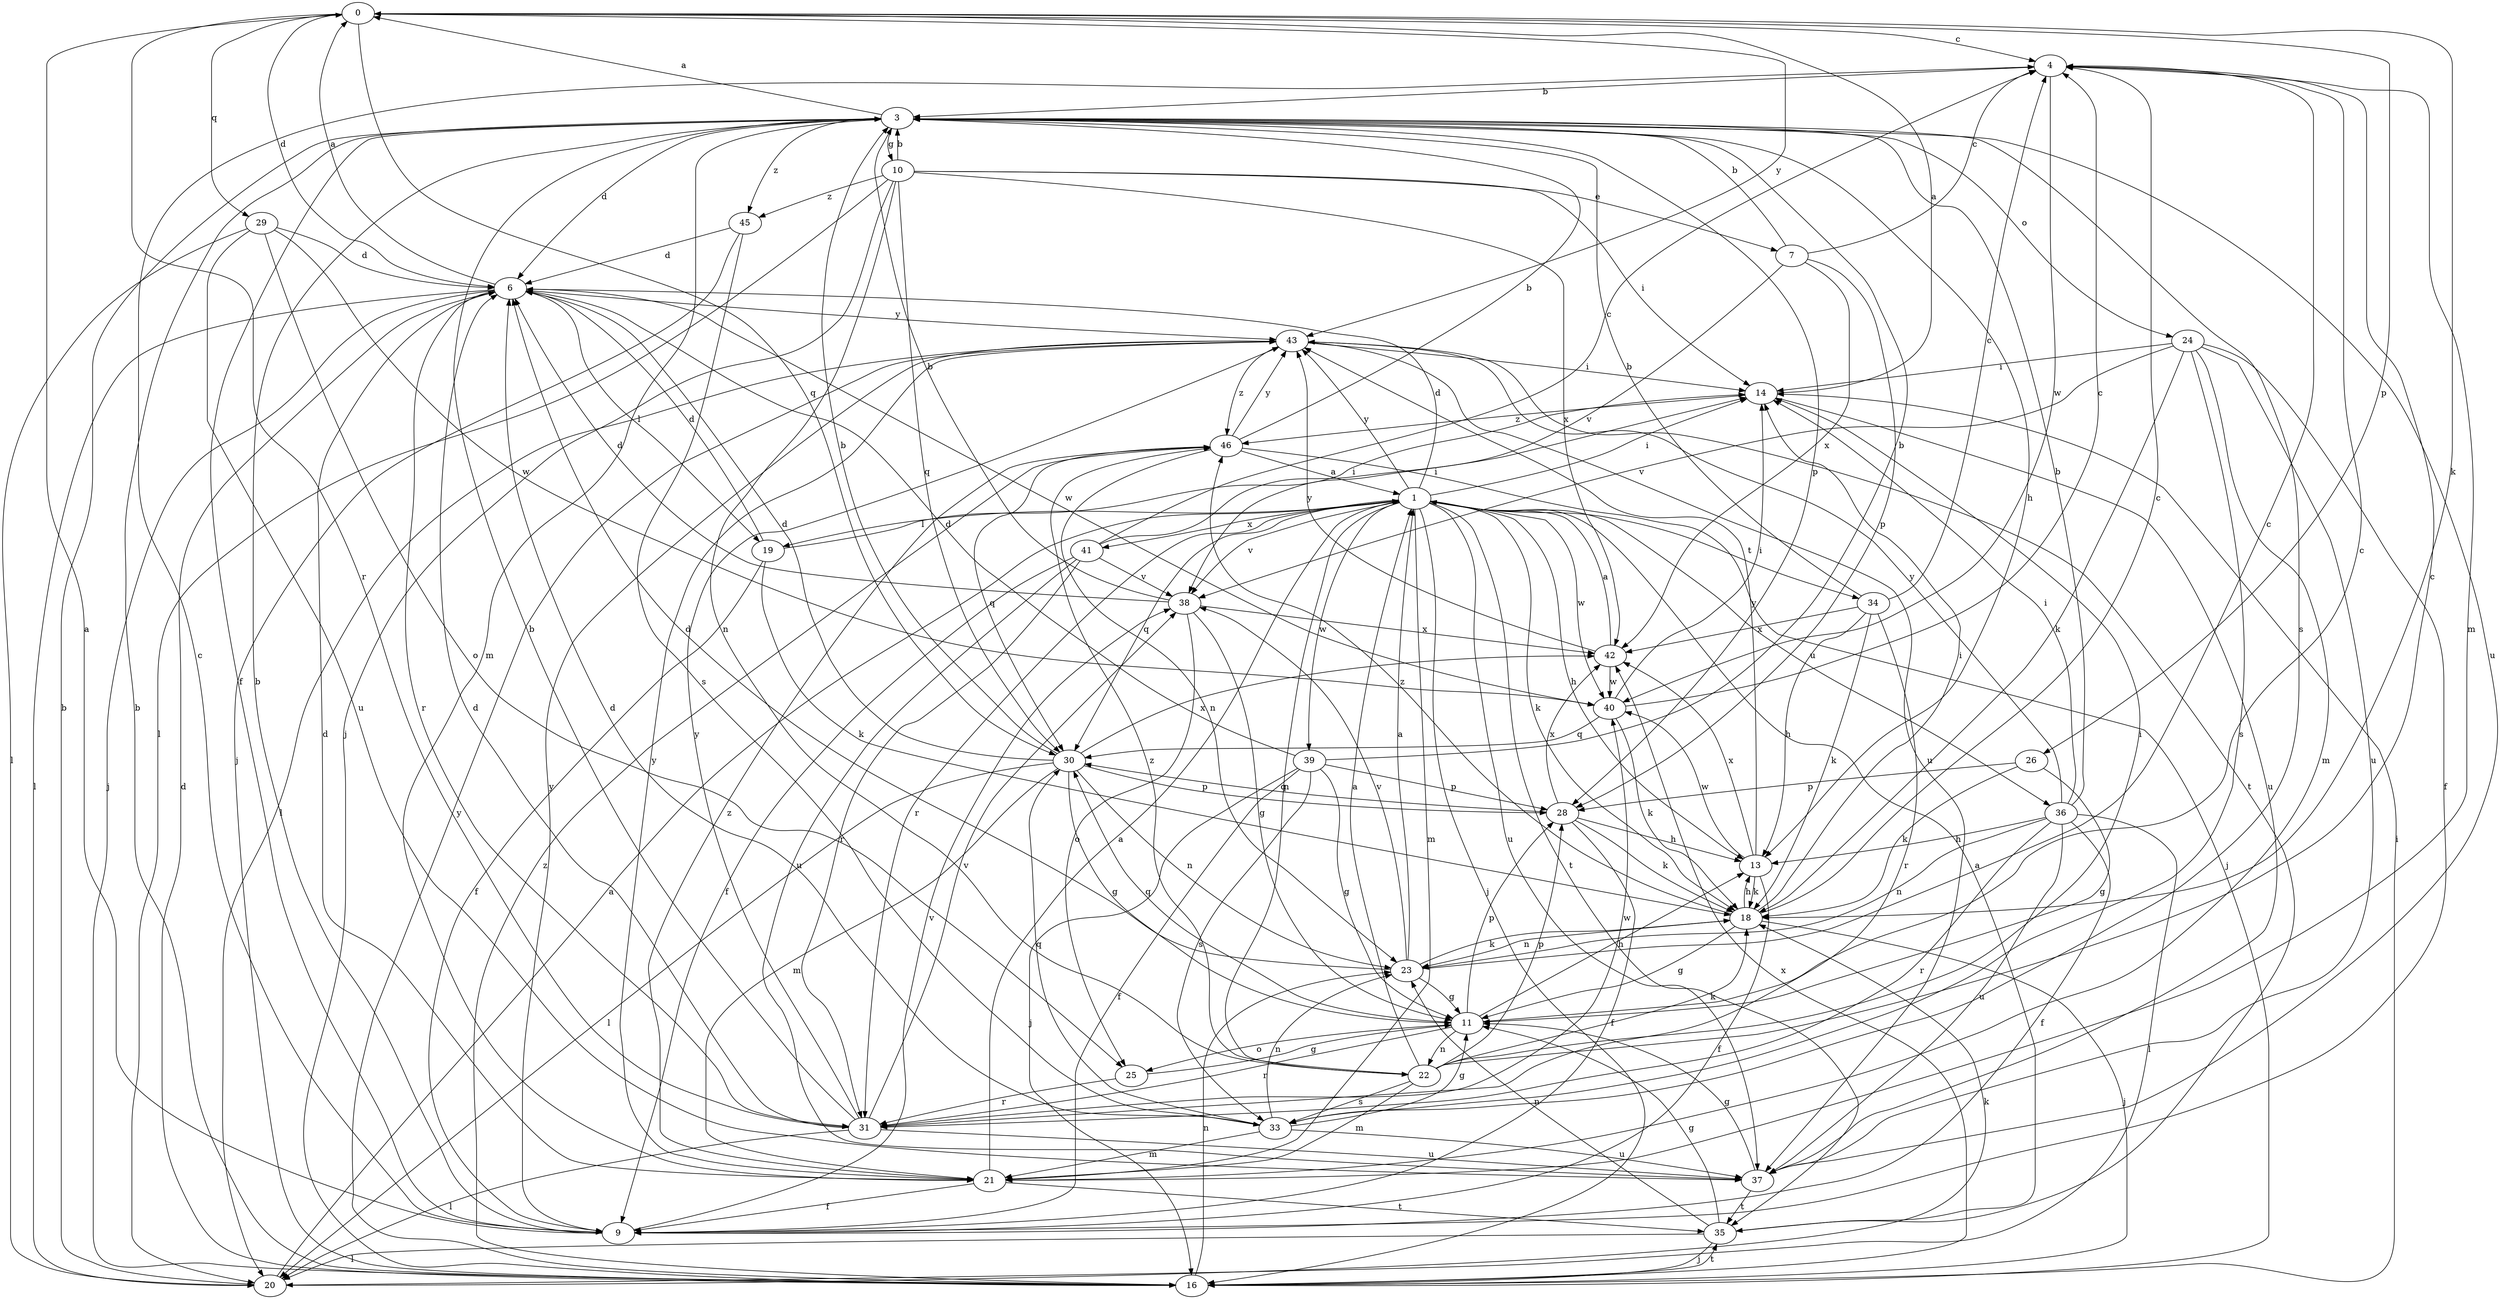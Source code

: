 strict digraph  {
0;
1;
3;
4;
6;
7;
9;
10;
11;
13;
14;
16;
18;
19;
20;
21;
22;
23;
24;
25;
26;
28;
29;
30;
31;
33;
34;
35;
36;
37;
38;
39;
40;
41;
42;
43;
45;
46;
0 -> 4  [label=c];
0 -> 6  [label=d];
0 -> 18  [label=k];
0 -> 26  [label=p];
0 -> 29  [label=q];
0 -> 30  [label=q];
0 -> 31  [label=r];
0 -> 43  [label=y];
1 -> 6  [label=d];
1 -> 13  [label=h];
1 -> 14  [label=i];
1 -> 16  [label=j];
1 -> 18  [label=k];
1 -> 19  [label=l];
1 -> 21  [label=m];
1 -> 22  [label=n];
1 -> 30  [label=q];
1 -> 31  [label=r];
1 -> 34  [label=t];
1 -> 35  [label=t];
1 -> 36  [label=u];
1 -> 37  [label=u];
1 -> 38  [label=v];
1 -> 39  [label=w];
1 -> 40  [label=w];
1 -> 41  [label=x];
1 -> 43  [label=y];
3 -> 0  [label=a];
3 -> 6  [label=d];
3 -> 9  [label=f];
3 -> 10  [label=g];
3 -> 13  [label=h];
3 -> 21  [label=m];
3 -> 24  [label=o];
3 -> 28  [label=p];
3 -> 33  [label=s];
3 -> 37  [label=u];
3 -> 45  [label=z];
4 -> 3  [label=b];
4 -> 21  [label=m];
4 -> 40  [label=w];
6 -> 0  [label=a];
6 -> 16  [label=j];
6 -> 19  [label=l];
6 -> 20  [label=l];
6 -> 31  [label=r];
6 -> 40  [label=w];
6 -> 43  [label=y];
7 -> 3  [label=b];
7 -> 4  [label=c];
7 -> 28  [label=p];
7 -> 38  [label=v];
7 -> 42  [label=x];
9 -> 0  [label=a];
9 -> 3  [label=b];
9 -> 4  [label=c];
9 -> 38  [label=v];
9 -> 43  [label=y];
10 -> 3  [label=b];
10 -> 7  [label=e];
10 -> 14  [label=i];
10 -> 16  [label=j];
10 -> 20  [label=l];
10 -> 22  [label=n];
10 -> 30  [label=q];
10 -> 42  [label=x];
10 -> 45  [label=z];
11 -> 4  [label=c];
11 -> 13  [label=h];
11 -> 22  [label=n];
11 -> 25  [label=o];
11 -> 28  [label=p];
11 -> 30  [label=q];
11 -> 31  [label=r];
13 -> 9  [label=f];
13 -> 18  [label=k];
13 -> 40  [label=w];
13 -> 42  [label=x];
13 -> 43  [label=y];
14 -> 0  [label=a];
14 -> 37  [label=u];
14 -> 46  [label=z];
16 -> 3  [label=b];
16 -> 6  [label=d];
16 -> 14  [label=i];
16 -> 23  [label=n];
16 -> 35  [label=t];
16 -> 42  [label=x];
16 -> 43  [label=y];
16 -> 46  [label=z];
18 -> 4  [label=c];
18 -> 11  [label=g];
18 -> 13  [label=h];
18 -> 14  [label=i];
18 -> 16  [label=j];
18 -> 23  [label=n];
18 -> 46  [label=z];
19 -> 6  [label=d];
19 -> 9  [label=f];
19 -> 14  [label=i];
19 -> 18  [label=k];
20 -> 1  [label=a];
20 -> 3  [label=b];
20 -> 18  [label=k];
21 -> 1  [label=a];
21 -> 6  [label=d];
21 -> 9  [label=f];
21 -> 35  [label=t];
21 -> 43  [label=y];
21 -> 46  [label=z];
22 -> 1  [label=a];
22 -> 4  [label=c];
22 -> 14  [label=i];
22 -> 18  [label=k];
22 -> 21  [label=m];
22 -> 28  [label=p];
22 -> 33  [label=s];
22 -> 46  [label=z];
23 -> 1  [label=a];
23 -> 4  [label=c];
23 -> 6  [label=d];
23 -> 11  [label=g];
23 -> 18  [label=k];
23 -> 38  [label=v];
24 -> 9  [label=f];
24 -> 14  [label=i];
24 -> 18  [label=k];
24 -> 21  [label=m];
24 -> 33  [label=s];
24 -> 37  [label=u];
24 -> 38  [label=v];
25 -> 11  [label=g];
25 -> 31  [label=r];
26 -> 11  [label=g];
26 -> 18  [label=k];
26 -> 28  [label=p];
28 -> 9  [label=f];
28 -> 13  [label=h];
28 -> 18  [label=k];
28 -> 30  [label=q];
28 -> 42  [label=x];
29 -> 6  [label=d];
29 -> 20  [label=l];
29 -> 25  [label=o];
29 -> 37  [label=u];
29 -> 40  [label=w];
30 -> 3  [label=b];
30 -> 6  [label=d];
30 -> 11  [label=g];
30 -> 20  [label=l];
30 -> 21  [label=m];
30 -> 23  [label=n];
30 -> 28  [label=p];
30 -> 42  [label=x];
31 -> 3  [label=b];
31 -> 6  [label=d];
31 -> 20  [label=l];
31 -> 37  [label=u];
31 -> 38  [label=v];
31 -> 40  [label=w];
31 -> 43  [label=y];
33 -> 6  [label=d];
33 -> 11  [label=g];
33 -> 21  [label=m];
33 -> 23  [label=n];
33 -> 30  [label=q];
33 -> 37  [label=u];
34 -> 3  [label=b];
34 -> 4  [label=c];
34 -> 13  [label=h];
34 -> 18  [label=k];
34 -> 31  [label=r];
34 -> 42  [label=x];
35 -> 1  [label=a];
35 -> 11  [label=g];
35 -> 16  [label=j];
35 -> 20  [label=l];
35 -> 23  [label=n];
36 -> 3  [label=b];
36 -> 9  [label=f];
36 -> 13  [label=h];
36 -> 14  [label=i];
36 -> 20  [label=l];
36 -> 23  [label=n];
36 -> 31  [label=r];
36 -> 37  [label=u];
36 -> 43  [label=y];
37 -> 11  [label=g];
37 -> 35  [label=t];
38 -> 3  [label=b];
38 -> 6  [label=d];
38 -> 11  [label=g];
38 -> 25  [label=o];
38 -> 42  [label=x];
39 -> 3  [label=b];
39 -> 6  [label=d];
39 -> 9  [label=f];
39 -> 11  [label=g];
39 -> 16  [label=j];
39 -> 28  [label=p];
39 -> 33  [label=s];
40 -> 4  [label=c];
40 -> 14  [label=i];
40 -> 18  [label=k];
40 -> 30  [label=q];
41 -> 4  [label=c];
41 -> 9  [label=f];
41 -> 14  [label=i];
41 -> 31  [label=r];
41 -> 37  [label=u];
41 -> 38  [label=v];
42 -> 1  [label=a];
42 -> 40  [label=w];
42 -> 43  [label=y];
43 -> 14  [label=i];
43 -> 20  [label=l];
43 -> 35  [label=t];
43 -> 37  [label=u];
43 -> 46  [label=z];
45 -> 6  [label=d];
45 -> 16  [label=j];
45 -> 33  [label=s];
46 -> 1  [label=a];
46 -> 3  [label=b];
46 -> 16  [label=j];
46 -> 23  [label=n];
46 -> 30  [label=q];
46 -> 43  [label=y];
}
